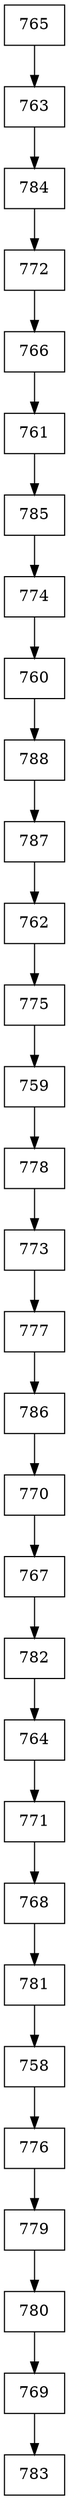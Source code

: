 digraph G {
  node [shape=record];
  node0 [label="{765}"];
  node0 -> node1;
  node1 [label="{763}"];
  node1 -> node2;
  node2 [label="{784}"];
  node2 -> node3;
  node3 [label="{772}"];
  node3 -> node4;
  node4 [label="{766}"];
  node4 -> node5;
  node5 [label="{761}"];
  node5 -> node6;
  node6 [label="{785}"];
  node6 -> node7;
  node7 [label="{774}"];
  node7 -> node8;
  node8 [label="{760}"];
  node8 -> node9;
  node9 [label="{788}"];
  node9 -> node10;
  node10 [label="{787}"];
  node10 -> node11;
  node11 [label="{762}"];
  node11 -> node12;
  node12 [label="{775}"];
  node12 -> node13;
  node13 [label="{759}"];
  node13 -> node14;
  node14 [label="{778}"];
  node14 -> node15;
  node15 [label="{773}"];
  node15 -> node16;
  node16 [label="{777}"];
  node16 -> node17;
  node17 [label="{786}"];
  node17 -> node18;
  node18 [label="{770}"];
  node18 -> node19;
  node19 [label="{767}"];
  node19 -> node20;
  node20 [label="{782}"];
  node20 -> node21;
  node21 [label="{764}"];
  node21 -> node22;
  node22 [label="{771}"];
  node22 -> node23;
  node23 [label="{768}"];
  node23 -> node24;
  node24 [label="{781}"];
  node24 -> node25;
  node25 [label="{758}"];
  node25 -> node26;
  node26 [label="{776}"];
  node26 -> node27;
  node27 [label="{779}"];
  node27 -> node28;
  node28 [label="{780}"];
  node28 -> node29;
  node29 [label="{769}"];
  node29 -> node30;
  node30 [label="{783}"];
}
